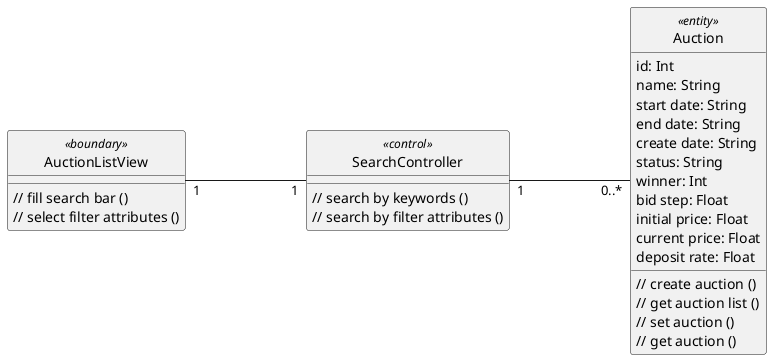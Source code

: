 @startuml 
skinparam classAttributeIconSize 0
skinparam linetype ortho
left to right direction
hide circle
class AuctionListView <<boundary>> {

    // fill search bar ()
    // select filter attributes ()

    }

class SearchController <<control>> {
    
    // search by keywords ()
    // search by filter attributes ()

    }

class Auction <<entity>> {
    id: Int
    name: String
    start date: String
    end date: String
    create date: String
    status: String
    winner: Int
    bid step: Float
    initial price: Float
    current price: Float
    deposit rate: Float
    // create auction ()
    // get auction list ()
    // set auction ()
    // get auction ()

    }


AuctionListView "1" --- "1" SearchController

SearchController "1" --- "0..*" Auction


@enduml